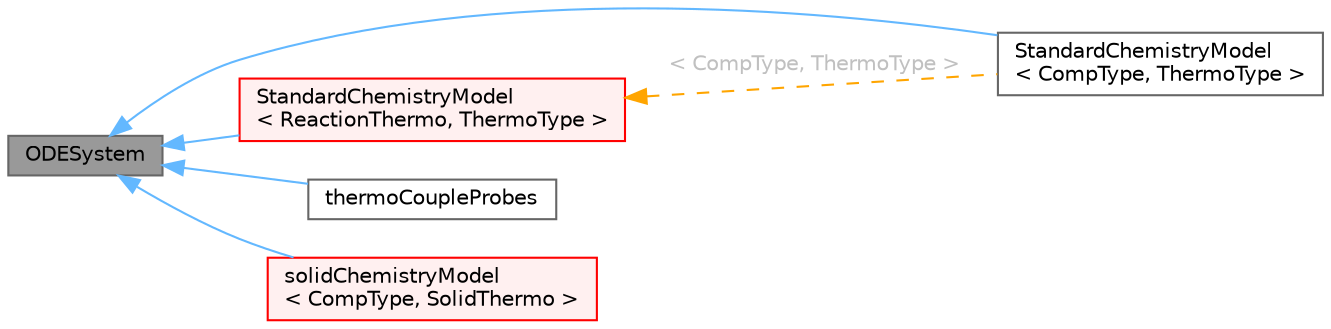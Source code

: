 digraph "ODESystem"
{
 // LATEX_PDF_SIZE
  bgcolor="transparent";
  edge [fontname=Helvetica,fontsize=10,labelfontname=Helvetica,labelfontsize=10];
  node [fontname=Helvetica,fontsize=10,shape=box,height=0.2,width=0.4];
  rankdir="LR";
  Node1 [id="Node000001",label="ODESystem",height=0.2,width=0.4,color="gray40", fillcolor="grey60", style="filled", fontcolor="black",tooltip="Abstract base class for the systems of ordinary differential equations."];
  Node1 -> Node2 [id="edge1_Node000001_Node000002",dir="back",color="steelblue1",style="solid",tooltip=" "];
  Node2 [id="Node000002",label="StandardChemistryModel\l\< CompType, ThermoType \>",height=0.2,width=0.4,color="gray40", fillcolor="white", style="filled",URL="$classFoam_1_1StandardChemistryModel.html",tooltip=" "];
  Node1 -> Node3 [id="edge2_Node000001_Node000003",dir="back",color="steelblue1",style="solid",tooltip=" "];
  Node3 [id="Node000003",label="StandardChemistryModel\l\< ReactionThermo, ThermoType \>",height=0.2,width=0.4,color="red", fillcolor="#FFF0F0", style="filled",URL="$classFoam_1_1StandardChemistryModel.html",tooltip="Extends base chemistry model by adding a thermo package, and ODE functions. Introduces chemistry equa..."];
  Node3 -> Node2 [id="edge3_Node000003_Node000002",dir="back",color="orange",style="dashed",tooltip=" ",label=" \< CompType, ThermoType \>",fontcolor="grey" ];
  Node1 -> Node6 [id="edge4_Node000001_Node000006",dir="back",color="steelblue1",style="solid",tooltip=" "];
  Node6 [id="Node000006",label="thermoCoupleProbes",height=0.2,width=0.4,color="gray40", fillcolor="white", style="filled",URL="$classFoam_1_1functionObjects_1_1thermoCoupleProbes.html",tooltip="Sample probe for temperature using a thermocouple."];
  Node1 -> Node7 [id="edge5_Node000001_Node000007",dir="back",color="steelblue1",style="solid",tooltip=" "];
  Node7 [id="Node000007",label="solidChemistryModel\l\< CompType, SolidThermo \>",height=0.2,width=0.4,color="red", fillcolor="#FFF0F0", style="filled",URL="$classFoam_1_1solidChemistryModel.html",tooltip="Extends base solid chemistry model by adding a thermo package, and ODE functions."];
}

